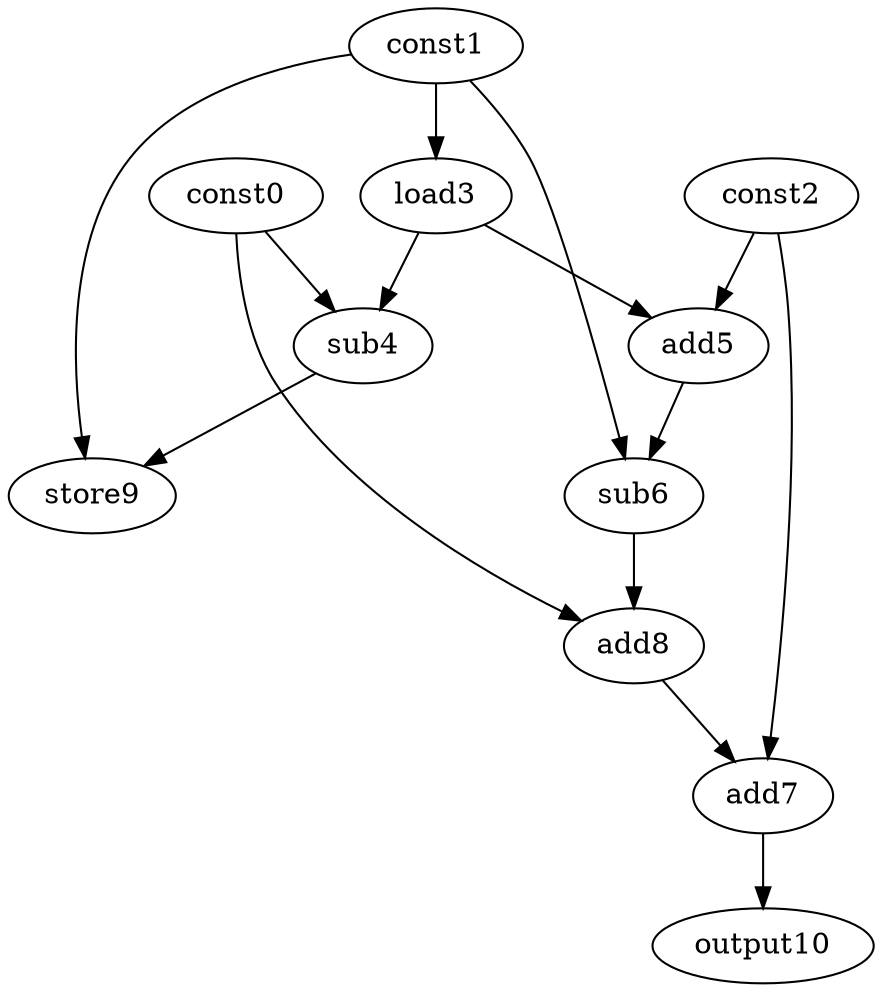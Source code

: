 digraph G { 
const0[opcode=const]; 
const1[opcode=const]; 
const2[opcode=const]; 
load3[opcode=load]; 
sub4[opcode=sub]; 
add5[opcode=add]; 
sub6[opcode=sub]; 
add7[opcode=add]; 
add8[opcode=add]; 
store9[opcode=store]; 
output10[opcode=output]; 
const1->load3[operand=0];
const0->sub4[operand=0];
load3->sub4[operand=1];
const2->add5[operand=0];
load3->add5[operand=1];
const1->sub6[operand=0];
add5->sub6[operand=1];
const1->store9[operand=0];
sub4->store9[operand=1];
const0->add8[operand=0];
sub6->add8[operand=1];
add8->add7[operand=0];
const2->add7[operand=1];
add7->output10[operand=0];
}
